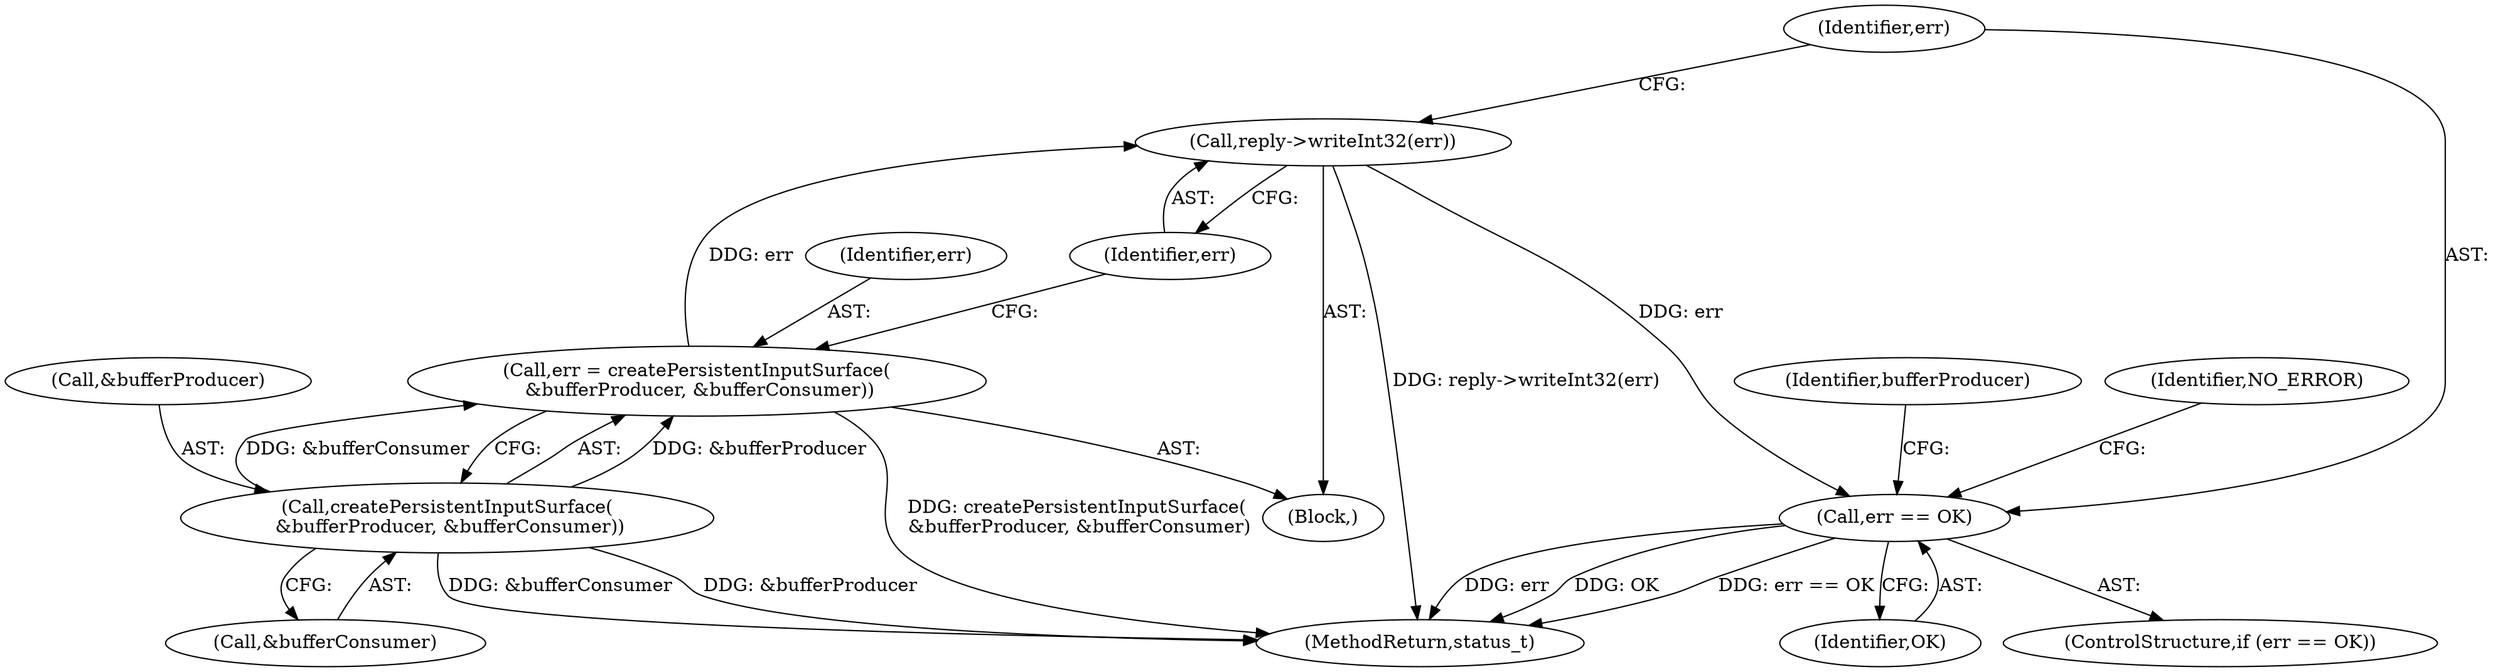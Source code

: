 digraph "0_Android_0bb5ced60304da7f61478ffd359e7ba65d72f181@API" {
"1000840" [label="(Call,reply->writeInt32(err))"];
"1000833" [label="(Call,err = createPersistentInputSurface(\n &bufferProducer, &bufferConsumer))"];
"1000835" [label="(Call,createPersistentInputSurface(\n &bufferProducer, &bufferConsumer))"];
"1000843" [label="(Call,err == OK)"];
"1000840" [label="(Call,reply->writeInt32(err))"];
"1000836" [label="(Call,&bufferProducer)"];
"1000845" [label="(Identifier,OK)"];
"1000844" [label="(Identifier,err)"];
"1000841" [label="(Identifier,err)"];
"1000849" [label="(Identifier,bufferProducer)"];
"1000843" [label="(Call,err == OK)"];
"1000833" [label="(Call,err = createPersistentInputSurface(\n &bufferProducer, &bufferConsumer))"];
"1000825" [label="(Block,)"];
"1000854" [label="(Identifier,NO_ERROR)"];
"1000842" [label="(ControlStructure,if (err == OK))"];
"1000834" [label="(Identifier,err)"];
"1001337" [label="(MethodReturn,status_t)"];
"1000838" [label="(Call,&bufferConsumer)"];
"1000835" [label="(Call,createPersistentInputSurface(\n &bufferProducer, &bufferConsumer))"];
"1000840" -> "1000825"  [label="AST: "];
"1000840" -> "1000841"  [label="CFG: "];
"1000841" -> "1000840"  [label="AST: "];
"1000844" -> "1000840"  [label="CFG: "];
"1000840" -> "1001337"  [label="DDG: reply->writeInt32(err)"];
"1000833" -> "1000840"  [label="DDG: err"];
"1000840" -> "1000843"  [label="DDG: err"];
"1000833" -> "1000825"  [label="AST: "];
"1000833" -> "1000835"  [label="CFG: "];
"1000834" -> "1000833"  [label="AST: "];
"1000835" -> "1000833"  [label="AST: "];
"1000841" -> "1000833"  [label="CFG: "];
"1000833" -> "1001337"  [label="DDG: createPersistentInputSurface(\n &bufferProducer, &bufferConsumer)"];
"1000835" -> "1000833"  [label="DDG: &bufferProducer"];
"1000835" -> "1000833"  [label="DDG: &bufferConsumer"];
"1000835" -> "1000838"  [label="CFG: "];
"1000836" -> "1000835"  [label="AST: "];
"1000838" -> "1000835"  [label="AST: "];
"1000835" -> "1001337"  [label="DDG: &bufferConsumer"];
"1000835" -> "1001337"  [label="DDG: &bufferProducer"];
"1000843" -> "1000842"  [label="AST: "];
"1000843" -> "1000845"  [label="CFG: "];
"1000844" -> "1000843"  [label="AST: "];
"1000845" -> "1000843"  [label="AST: "];
"1000849" -> "1000843"  [label="CFG: "];
"1000854" -> "1000843"  [label="CFG: "];
"1000843" -> "1001337"  [label="DDG: err == OK"];
"1000843" -> "1001337"  [label="DDG: err"];
"1000843" -> "1001337"  [label="DDG: OK"];
}
